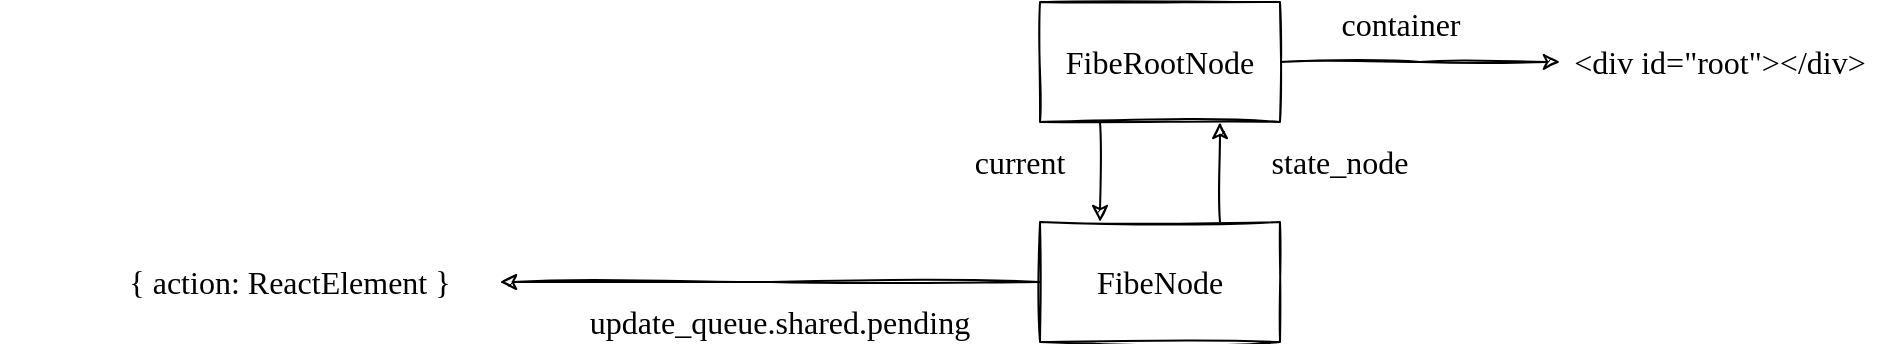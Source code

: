 <mxfile version="14.4.2" type="device"><diagram id="DKuVQNjeuk8VrCNFePps" name="第 1 页"><mxGraphModel dx="1933" dy="995" grid="1" gridSize="10" guides="1" tooltips="1" connect="1" arrows="1" fold="1" page="1" pageScale="1" pageWidth="827" pageHeight="1169" math="0" shadow="0"><root><mxCell id="0"/><mxCell id="1" parent="0"/><mxCell id="4PUzgHhr4b_XT8ZAR866-8" style="edgeStyle=orthogonalEdgeStyle;rounded=0;sketch=1;orthogonalLoop=1;jettySize=auto;html=1;exitX=0.75;exitY=0;exitDx=0;exitDy=0;entryX=0.75;entryY=1;entryDx=0;entryDy=0;fontFamily=Comic Sans MS;fontSize=16;" parent="1" source="4PUzgHhr4b_XT8ZAR866-1" target="4PUzgHhr4b_XT8ZAR866-2" edge="1"><mxGeometry relative="1" as="geometry"/></mxCell><mxCell id="4PUzgHhr4b_XT8ZAR866-10" style="edgeStyle=orthogonalEdgeStyle;rounded=0;sketch=1;orthogonalLoop=1;jettySize=auto;html=1;fontFamily=Comic Sans MS;fontSize=16;" parent="1" source="4PUzgHhr4b_XT8ZAR866-1" edge="1"><mxGeometry relative="1" as="geometry"><mxPoint x="-80" y="350" as="targetPoint"/></mxGeometry></mxCell><mxCell id="4PUzgHhr4b_XT8ZAR866-1" value="FibeNode" style="rounded=0;whiteSpace=wrap;html=1;sketch=1;fontSize=16;fontFamily=Comic Sans MS;" parent="1" vertex="1"><mxGeometry x="190" y="320" width="120" height="60" as="geometry"/></mxCell><mxCell id="4PUzgHhr4b_XT8ZAR866-3" style="edgeStyle=orthogonalEdgeStyle;rounded=0;orthogonalLoop=1;jettySize=auto;html=1;exitX=1;exitY=0.5;exitDx=0;exitDy=0;fontFamily=Comic Sans MS;fontSize=16;sketch=1;" parent="1" source="4PUzgHhr4b_XT8ZAR866-2" edge="1"><mxGeometry relative="1" as="geometry"><mxPoint x="450" y="240" as="targetPoint"/></mxGeometry></mxCell><mxCell id="4PUzgHhr4b_XT8ZAR866-4" value="container" style="edgeLabel;html=1;align=center;verticalAlign=middle;resizable=0;points=[];fontSize=16;fontFamily=Comic Sans MS;" parent="4PUzgHhr4b_XT8ZAR866-3" vertex="1" connectable="0"><mxGeometry x="0.2" relative="1" as="geometry"><mxPoint x="-24" y="-20" as="offset"/></mxGeometry></mxCell><mxCell id="4PUzgHhr4b_XT8ZAR866-6" style="edgeStyle=orthogonalEdgeStyle;rounded=0;sketch=1;orthogonalLoop=1;jettySize=auto;html=1;exitX=0.25;exitY=1;exitDx=0;exitDy=0;entryX=0.25;entryY=0;entryDx=0;entryDy=0;fontFamily=Comic Sans MS;fontSize=16;" parent="1" source="4PUzgHhr4b_XT8ZAR866-2" target="4PUzgHhr4b_XT8ZAR866-1" edge="1"><mxGeometry relative="1" as="geometry"/></mxCell><mxCell id="4PUzgHhr4b_XT8ZAR866-2" value="FibeRootNode" style="rounded=0;whiteSpace=wrap;html=1;sketch=1;fontSize=16;fontFamily=Comic Sans MS;" parent="1" vertex="1"><mxGeometry x="190" y="210" width="120" height="60" as="geometry"/></mxCell><mxCell id="4PUzgHhr4b_XT8ZAR866-5" value="&amp;lt;div id=&quot;root&quot;&amp;gt;&amp;lt;/div&amp;gt;" style="text;html=1;strokeColor=none;fillColor=none;align=center;verticalAlign=middle;whiteSpace=wrap;rounded=0;sketch=1;fontFamily=Comic Sans MS;fontSize=16;" parent="1" vertex="1"><mxGeometry x="450" y="230" width="160" height="20" as="geometry"/></mxCell><mxCell id="4PUzgHhr4b_XT8ZAR866-7" value="current" style="text;html=1;strokeColor=none;fillColor=none;align=center;verticalAlign=middle;whiteSpace=wrap;rounded=0;sketch=1;fontFamily=Comic Sans MS;fontSize=16;" parent="1" vertex="1"><mxGeometry x="160" y="280" width="40" height="20" as="geometry"/></mxCell><mxCell id="4PUzgHhr4b_XT8ZAR866-9" value="state_node" style="text;html=1;strokeColor=none;fillColor=none;align=center;verticalAlign=middle;whiteSpace=wrap;rounded=0;sketch=1;fontFamily=Comic Sans MS;fontSize=16;" parent="1" vertex="1"><mxGeometry x="320" y="280" width="40" height="20" as="geometry"/></mxCell><mxCell id="4PUzgHhr4b_XT8ZAR866-11" value="update_queue.shared.pending" style="text;html=1;strokeColor=none;fillColor=none;align=center;verticalAlign=middle;whiteSpace=wrap;rounded=0;sketch=1;fontFamily=Comic Sans MS;fontSize=16;" parent="1" vertex="1"><mxGeometry x="40" y="360" width="40" height="20" as="geometry"/></mxCell><mxCell id="4PUzgHhr4b_XT8ZAR866-12" value="{ action: ReactElement }" style="text;html=1;strokeColor=none;fillColor=none;align=center;verticalAlign=middle;whiteSpace=wrap;rounded=0;sketch=1;fontFamily=Comic Sans MS;fontSize=16;" parent="1" vertex="1"><mxGeometry x="-330" y="340" width="290" height="20" as="geometry"/></mxCell></root></mxGraphModel></diagram></mxfile>